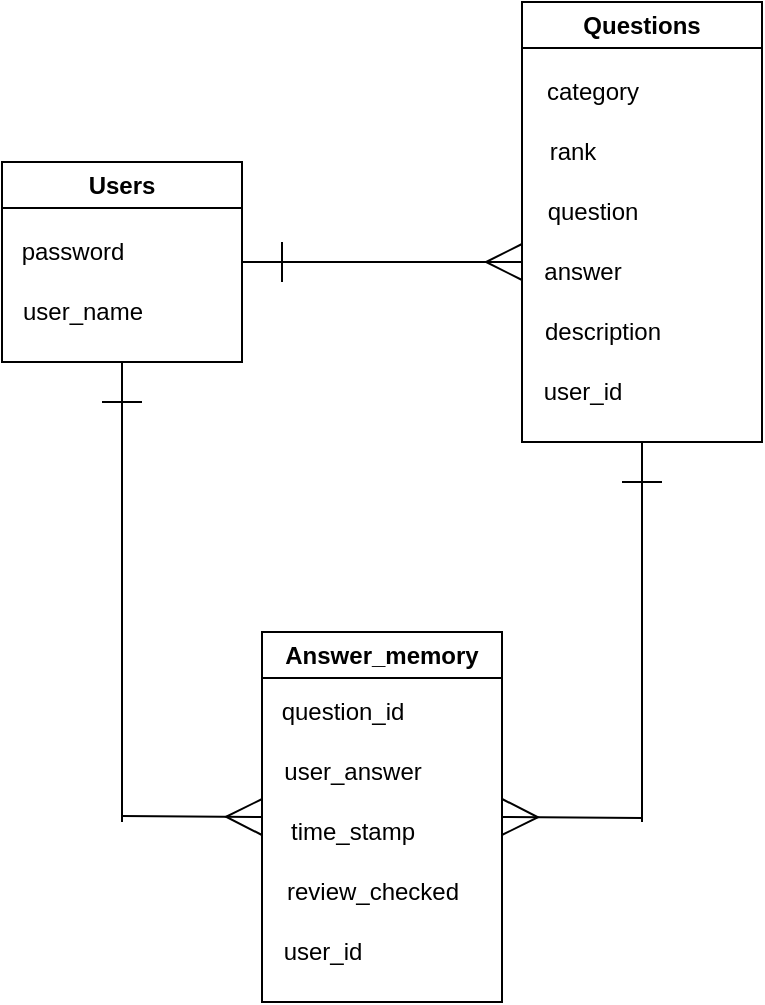 <mxfile>
    <diagram id="3ULLkavaB0BbGSHAzCfe" name="ページ1">
        <mxGraphModel dx="1025" dy="621" grid="1" gridSize="10" guides="1" tooltips="1" connect="1" arrows="1" fold="1" page="1" pageScale="1" pageWidth="827" pageHeight="1169" math="0" shadow="0">
            <root>
                <mxCell id="0"/>
                <mxCell id="1" parent="0"/>
                <mxCell id="41" style="edgeStyle=none;html=1;exitX=0.5;exitY=1;exitDx=0;exitDy=0;endArrow=none;endFill=0;" edge="1" parent="1" source="12">
                    <mxGeometry relative="1" as="geometry">
                        <mxPoint x="380" y="600" as="targetPoint"/>
                    </mxGeometry>
                </mxCell>
                <mxCell id="12" value="Questions" style="swimlane;whiteSpace=wrap;html=1;" parent="1" vertex="1">
                    <mxGeometry x="320" y="190" width="120" height="220" as="geometry"/>
                </mxCell>
                <mxCell id="13" value="category" style="text;html=1;align=center;verticalAlign=middle;resizable=0;points=[];autosize=1;strokeColor=none;fillColor=none;" parent="12" vertex="1">
                    <mxGeometry y="30" width="70" height="30" as="geometry"/>
                </mxCell>
                <mxCell id="14" value="rank" style="text;html=1;align=center;verticalAlign=middle;resizable=0;points=[];autosize=1;strokeColor=none;fillColor=none;" parent="12" vertex="1">
                    <mxGeometry y="60" width="50" height="30" as="geometry"/>
                </mxCell>
                <mxCell id="17" value="question" style="text;html=1;align=center;verticalAlign=middle;resizable=0;points=[];autosize=1;strokeColor=none;fillColor=none;" parent="12" vertex="1">
                    <mxGeometry y="90" width="70" height="30" as="geometry"/>
                </mxCell>
                <mxCell id="18" value="answer" style="text;html=1;align=center;verticalAlign=middle;resizable=0;points=[];autosize=1;strokeColor=none;fillColor=none;" parent="12" vertex="1">
                    <mxGeometry y="120" width="60" height="30" as="geometry"/>
                </mxCell>
                <mxCell id="19" value="description" style="text;html=1;align=center;verticalAlign=middle;resizable=0;points=[];autosize=1;strokeColor=none;fillColor=none;" parent="12" vertex="1">
                    <mxGeometry y="150" width="80" height="30" as="geometry"/>
                </mxCell>
                <mxCell id="29" value="user_id" style="text;html=1;align=center;verticalAlign=middle;resizable=0;points=[];autosize=1;strokeColor=none;fillColor=none;" parent="12" vertex="1">
                    <mxGeometry y="180" width="60" height="30" as="geometry"/>
                </mxCell>
                <mxCell id="40" style="edgeStyle=none;html=1;exitX=0.5;exitY=1;exitDx=0;exitDy=0;endArrow=none;endFill=0;" edge="1" parent="1" source="21">
                    <mxGeometry relative="1" as="geometry">
                        <mxPoint x="120" y="600" as="targetPoint"/>
                    </mxGeometry>
                </mxCell>
                <mxCell id="21" value="Users" style="swimlane;whiteSpace=wrap;html=1;" parent="1" vertex="1">
                    <mxGeometry x="60" y="270" width="120" height="100" as="geometry"/>
                </mxCell>
                <mxCell id="23" value="password" style="text;html=1;align=center;verticalAlign=middle;resizable=0;points=[];autosize=1;strokeColor=none;fillColor=none;" parent="21" vertex="1">
                    <mxGeometry y="30" width="70" height="30" as="geometry"/>
                </mxCell>
                <mxCell id="24" value="user_name" style="text;html=1;align=center;verticalAlign=middle;resizable=0;points=[];autosize=1;strokeColor=none;fillColor=none;" parent="21" vertex="1">
                    <mxGeometry y="60" width="80" height="30" as="geometry"/>
                </mxCell>
                <mxCell id="30" value="" style="endArrow=ERmany;html=1;endFill=0;endSize=16;" parent="1" edge="1">
                    <mxGeometry width="50" height="50" relative="1" as="geometry">
                        <mxPoint x="180" y="320" as="sourcePoint"/>
                        <mxPoint x="320" y="320" as="targetPoint"/>
                    </mxGeometry>
                </mxCell>
                <mxCell id="31" value="" style="endArrow=none;html=1;endSize=16;" parent="1" edge="1">
                    <mxGeometry width="50" height="50" relative="1" as="geometry">
                        <mxPoint x="200" y="330" as="sourcePoint"/>
                        <mxPoint x="200" y="310" as="targetPoint"/>
                    </mxGeometry>
                </mxCell>
                <mxCell id="42" style="edgeStyle=none;html=1;exitX=1;exitY=0.5;exitDx=0;exitDy=0;endArrow=none;endFill=0;startArrow=ERmany;startFill=0;startSize=16;" edge="1" parent="1" source="32">
                    <mxGeometry relative="1" as="geometry">
                        <mxPoint x="380" y="598" as="targetPoint"/>
                    </mxGeometry>
                </mxCell>
                <mxCell id="32" value="Answer_memory" style="swimlane;whiteSpace=wrap;html=1;" vertex="1" parent="1">
                    <mxGeometry x="190" y="505" width="120" height="185" as="geometry"/>
                </mxCell>
                <mxCell id="33" value="question_id" style="text;html=1;align=center;verticalAlign=middle;resizable=0;points=[];autosize=1;strokeColor=none;fillColor=none;" vertex="1" parent="32">
                    <mxGeometry y="25" width="80" height="30" as="geometry"/>
                </mxCell>
                <mxCell id="35" value="time_stamp" style="text;html=1;align=center;verticalAlign=middle;resizable=0;points=[];autosize=1;strokeColor=none;fillColor=none;" vertex="1" parent="32">
                    <mxGeometry y="85" width="90" height="30" as="geometry"/>
                </mxCell>
                <mxCell id="37" value="user_answer" style="text;html=1;align=center;verticalAlign=middle;resizable=0;points=[];autosize=1;strokeColor=none;fillColor=none;" vertex="1" parent="32">
                    <mxGeometry y="55" width="90" height="30" as="geometry"/>
                </mxCell>
                <mxCell id="38" value="review_checked" style="text;html=1;align=center;verticalAlign=middle;resizable=0;points=[];autosize=1;strokeColor=none;fillColor=none;" vertex="1" parent="32">
                    <mxGeometry y="115" width="110" height="30" as="geometry"/>
                </mxCell>
                <mxCell id="39" value="user_id" style="text;html=1;align=center;verticalAlign=middle;resizable=0;points=[];autosize=1;strokeColor=none;fillColor=none;" vertex="1" parent="32">
                    <mxGeometry y="145" width="60" height="30" as="geometry"/>
                </mxCell>
                <mxCell id="43" style="edgeStyle=none;html=1;exitX=1;exitY=0.5;exitDx=0;exitDy=0;endArrow=ERmany;endFill=0;endSize=16;" edge="1" parent="1">
                    <mxGeometry relative="1" as="geometry">
                        <mxPoint x="190" y="597.5" as="targetPoint"/>
                        <mxPoint x="120" y="597" as="sourcePoint"/>
                    </mxGeometry>
                </mxCell>
                <mxCell id="44" value="" style="endArrow=none;html=1;endSize=16;" edge="1" parent="1">
                    <mxGeometry width="50" height="50" relative="1" as="geometry">
                        <mxPoint x="110" y="390" as="sourcePoint"/>
                        <mxPoint x="130" y="390" as="targetPoint"/>
                    </mxGeometry>
                </mxCell>
                <mxCell id="46" value="" style="endArrow=none;html=1;endSize=16;" edge="1" parent="1">
                    <mxGeometry width="50" height="50" relative="1" as="geometry">
                        <mxPoint x="370" y="430" as="sourcePoint"/>
                        <mxPoint x="390" y="430" as="targetPoint"/>
                    </mxGeometry>
                </mxCell>
            </root>
        </mxGraphModel>
    </diagram>
</mxfile>